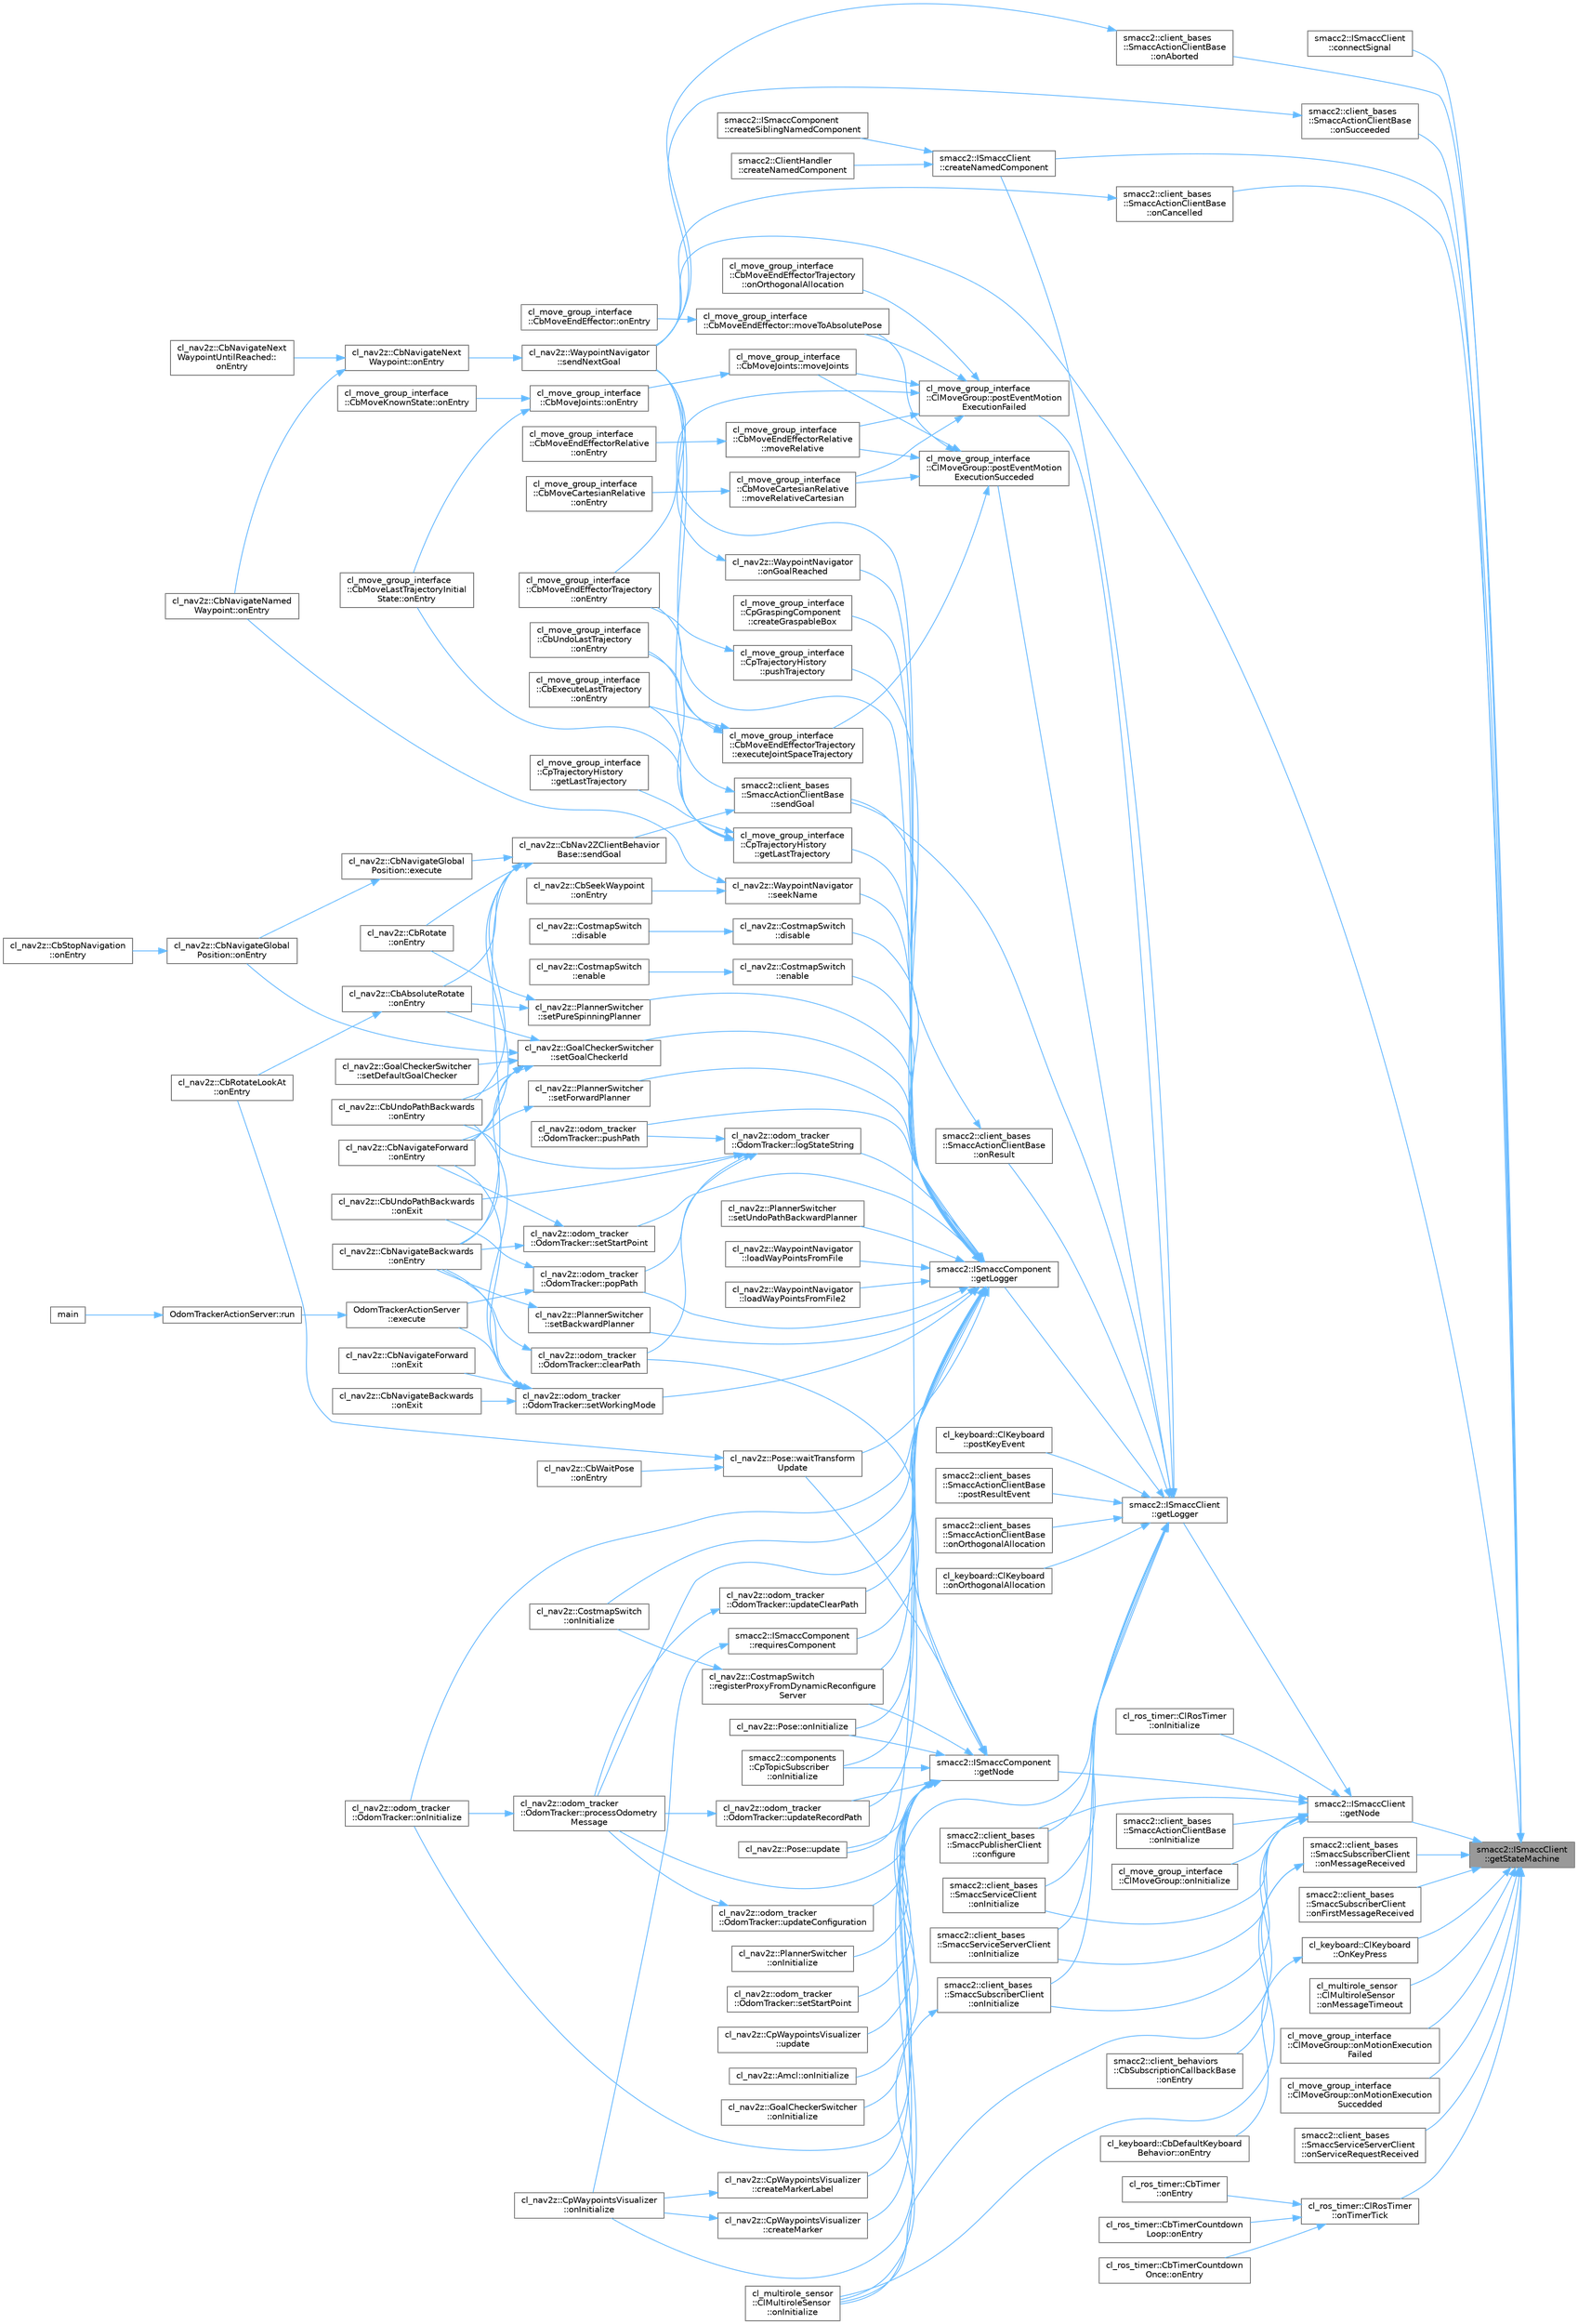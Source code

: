 digraph "smacc2::ISmaccClient::getStateMachine"
{
 // LATEX_PDF_SIZE
  bgcolor="transparent";
  edge [fontname=Helvetica,fontsize=10,labelfontname=Helvetica,labelfontsize=10];
  node [fontname=Helvetica,fontsize=10,shape=box,height=0.2,width=0.4];
  rankdir="RL";
  Node1 [label="smacc2::ISmaccClient\l::getStateMachine",height=0.2,width=0.4,color="gray40", fillcolor="grey60", style="filled", fontcolor="black",tooltip=" "];
  Node1 -> Node2 [dir="back",color="steelblue1",style="solid"];
  Node2 [label="smacc2::ISmaccClient\l::connectSignal",height=0.2,width=0.4,color="grey40", fillcolor="white", style="filled",URL="$classsmacc2_1_1ISmaccClient.html#ac0680af4bb4c9f7e1b07a4ca866fb5e7",tooltip=" "];
  Node1 -> Node3 [dir="back",color="steelblue1",style="solid"];
  Node3 [label="smacc2::ISmaccClient\l::createNamedComponent",height=0.2,width=0.4,color="grey40", fillcolor="white", style="filled",URL="$classsmacc2_1_1ISmaccClient.html#aa9ac672b487746b2a78aed507ae56ff3",tooltip=" "];
  Node3 -> Node4 [dir="back",color="steelblue1",style="solid"];
  Node4 [label="smacc2::ClientHandler\l::createNamedComponent",height=0.2,width=0.4,color="grey40", fillcolor="white", style="filled",URL="$classsmacc2_1_1ClientHandler.html#aed8e35acd86ae6a6f4d533e6576d4a15",tooltip=" "];
  Node3 -> Node5 [dir="back",color="steelblue1",style="solid"];
  Node5 [label="smacc2::ISmaccComponent\l::createSiblingNamedComponent",height=0.2,width=0.4,color="grey40", fillcolor="white", style="filled",URL="$classsmacc2_1_1ISmaccComponent.html#a662b5bc7e2198e240bd666af1ada7527",tooltip=" "];
  Node1 -> Node6 [dir="back",color="steelblue1",style="solid"];
  Node6 [label="smacc2::ISmaccClient\l::getNode",height=0.2,width=0.4,color="grey40", fillcolor="white", style="filled",URL="$classsmacc2_1_1ISmaccClient.html#a0d0d53879b63fd45c78aac1c711f8708",tooltip=" "];
  Node6 -> Node7 [dir="back",color="steelblue1",style="solid"];
  Node7 [label="smacc2::client_bases\l::SmaccPublisherClient\l::configure",height=0.2,width=0.4,color="grey40", fillcolor="white", style="filled",URL="$classsmacc2_1_1client__bases_1_1SmaccPublisherClient.html#aaf8c618a9d346fd158f90e3f6bfacb6f",tooltip=" "];
  Node6 -> Node8 [dir="back",color="steelblue1",style="solid"];
  Node8 [label="smacc2::ISmaccClient\l::getLogger",height=0.2,width=0.4,color="grey40", fillcolor="white", style="filled",URL="$classsmacc2_1_1ISmaccClient.html#aaa82b9e079d2faf7bf4ba3a4dfecbf89",tooltip=" "];
  Node8 -> Node7 [dir="back",color="steelblue1",style="solid"];
  Node8 -> Node3 [dir="back",color="steelblue1",style="solid"];
  Node8 -> Node9 [dir="back",color="steelblue1",style="solid"];
  Node9 [label="smacc2::ISmaccComponent\l::getLogger",height=0.2,width=0.4,color="grey40", fillcolor="white", style="filled",URL="$classsmacc2_1_1ISmaccComponent.html#a77ee85823bab8d84edcdf5d28782b728",tooltip=" "];
  Node9 -> Node10 [dir="back",color="steelblue1",style="solid"];
  Node10 [label="cl_move_group_interface\l::CpGraspingComponent\l::createGraspableBox",height=0.2,width=0.4,color="grey40", fillcolor="white", style="filled",URL="$classcl__move__group__interface_1_1CpGraspingComponent.html#a79d28fd919f58b176cf19163a031fff8",tooltip=" "];
  Node9 -> Node11 [dir="back",color="steelblue1",style="solid"];
  Node11 [label="cl_nav2z::CostmapSwitch\l::disable",height=0.2,width=0.4,color="grey40", fillcolor="white", style="filled",URL="$classcl__nav2z_1_1CostmapSwitch.html#a992a989e315c9f6f4ddf777e1ccceda7",tooltip=" "];
  Node11 -> Node12 [dir="back",color="steelblue1",style="solid"];
  Node12 [label="cl_nav2z::CostmapSwitch\l::disable",height=0.2,width=0.4,color="grey40", fillcolor="white", style="filled",URL="$classcl__nav2z_1_1CostmapSwitch.html#a497cbc363ea377636e10e1e968c74a65",tooltip=" "];
  Node9 -> Node13 [dir="back",color="steelblue1",style="solid"];
  Node13 [label="cl_nav2z::CostmapSwitch\l::enable",height=0.2,width=0.4,color="grey40", fillcolor="white", style="filled",URL="$classcl__nav2z_1_1CostmapSwitch.html#acaa166474e2e176d01c86d51fb0bbb6c",tooltip=" "];
  Node13 -> Node14 [dir="back",color="steelblue1",style="solid"];
  Node14 [label="cl_nav2z::CostmapSwitch\l::enable",height=0.2,width=0.4,color="grey40", fillcolor="white", style="filled",URL="$classcl__nav2z_1_1CostmapSwitch.html#a24e76edbcc0bb423b172d517cbe7f7a3",tooltip=" "];
  Node9 -> Node15 [dir="back",color="steelblue1",style="solid"];
  Node15 [label="cl_move_group_interface\l::CpTrajectoryHistory\l::getLastTrajectory",height=0.2,width=0.4,color="grey40", fillcolor="white", style="filled",URL="$classcl__move__group__interface_1_1CpTrajectoryHistory.html#a2d69e6f6285a96126141f9ca83df0d51",tooltip=" "];
  Node15 -> Node16 [dir="back",color="steelblue1",style="solid"];
  Node16 [label="cl_move_group_interface\l::CpTrajectoryHistory\l::getLastTrajectory",height=0.2,width=0.4,color="grey40", fillcolor="white", style="filled",URL="$classcl__move__group__interface_1_1CpTrajectoryHistory.html#a72c8de84e59829e0214bb03256dc09f4",tooltip=" "];
  Node15 -> Node17 [dir="back",color="steelblue1",style="solid"];
  Node17 [label="cl_move_group_interface\l::CbExecuteLastTrajectory\l::onEntry",height=0.2,width=0.4,color="grey40", fillcolor="white", style="filled",URL="$classcl__move__group__interface_1_1CbExecuteLastTrajectory.html#ac78713663c39635ca5ac9a749503e800",tooltip=" "];
  Node15 -> Node18 [dir="back",color="steelblue1",style="solid"];
  Node18 [label="cl_move_group_interface\l::CbMoveLastTrajectoryInitial\lState::onEntry",height=0.2,width=0.4,color="grey40", fillcolor="white", style="filled",URL="$classcl__move__group__interface_1_1CbMoveLastTrajectoryInitialState.html#ad51f4883ea1f7442875cda06c3d474c3",tooltip=" "];
  Node15 -> Node19 [dir="back",color="steelblue1",style="solid"];
  Node19 [label="cl_move_group_interface\l::CbUndoLastTrajectory\l::onEntry",height=0.2,width=0.4,color="grey40", fillcolor="white", style="filled",URL="$classcl__move__group__interface_1_1CbUndoLastTrajectory.html#a3c55fa93ff65d8eccb8cc14a420cb7b2",tooltip=" "];
  Node9 -> Node20 [dir="back",color="steelblue1",style="solid"];
  Node20 [label="cl_nav2z::WaypointNavigator\l::loadWayPointsFromFile",height=0.2,width=0.4,color="grey40", fillcolor="white", style="filled",URL="$classcl__nav2z_1_1WaypointNavigator.html#abc534645b8c1846b7a51aea39bc9e4b4",tooltip=" "];
  Node9 -> Node21 [dir="back",color="steelblue1",style="solid"];
  Node21 [label="cl_nav2z::WaypointNavigator\l::loadWayPointsFromFile2",height=0.2,width=0.4,color="grey40", fillcolor="white", style="filled",URL="$classcl__nav2z_1_1WaypointNavigator.html#a17e5e8aa6f5a6c3b2d789a0d6a38fafe",tooltip=" "];
  Node9 -> Node22 [dir="back",color="steelblue1",style="solid"];
  Node22 [label="cl_nav2z::odom_tracker\l::OdomTracker::logStateString",height=0.2,width=0.4,color="grey40", fillcolor="white", style="filled",URL="$classcl__nav2z_1_1odom__tracker_1_1OdomTracker.html#a57697a958bd3a83685994525235b5d2e",tooltip=" "];
  Node22 -> Node23 [dir="back",color="steelblue1",style="solid"];
  Node23 [label="cl_nav2z::odom_tracker\l::OdomTracker::clearPath",height=0.2,width=0.4,color="grey40", fillcolor="white", style="filled",URL="$classcl__nav2z_1_1odom__tracker_1_1OdomTracker.html#a92060c66a170b49a5d3b9dea7700adb0",tooltip=" "];
  Node23 -> Node24 [dir="back",color="steelblue1",style="solid"];
  Node24 [label="cl_nav2z::CbNavigateBackwards\l::onEntry",height=0.2,width=0.4,color="grey40", fillcolor="white", style="filled",URL="$classcl__nav2z_1_1CbNavigateBackwards.html#acef8d8088ab7c70d8cbdcbecbaae8f80",tooltip=" "];
  Node22 -> Node25 [dir="back",color="steelblue1",style="solid"];
  Node25 [label="cl_nav2z::CbUndoPathBackwards\l::onEntry",height=0.2,width=0.4,color="grey40", fillcolor="white", style="filled",URL="$classcl__nav2z_1_1CbUndoPathBackwards.html#a91ca11650da3d18f9815794613f95644",tooltip=" "];
  Node22 -> Node26 [dir="back",color="steelblue1",style="solid"];
  Node26 [label="cl_nav2z::CbUndoPathBackwards\l::onExit",height=0.2,width=0.4,color="grey40", fillcolor="white", style="filled",URL="$classcl__nav2z_1_1CbUndoPathBackwards.html#ac6effc89cd93afe1775d94d328b853ee",tooltip=" "];
  Node22 -> Node27 [dir="back",color="steelblue1",style="solid"];
  Node27 [label="cl_nav2z::odom_tracker\l::OdomTracker::popPath",height=0.2,width=0.4,color="grey40", fillcolor="white", style="filled",URL="$classcl__nav2z_1_1odom__tracker_1_1OdomTracker.html#a97897e654afeb53e8a0ee2da6fdd91bf",tooltip=" "];
  Node27 -> Node28 [dir="back",color="steelblue1",style="solid"];
  Node28 [label="OdomTrackerActionServer\l::execute",height=0.2,width=0.4,color="grey40", fillcolor="white", style="filled",URL="$classOdomTrackerActionServer.html#afa69287377bb2a12c5346cbe8d68cb04",tooltip=" "];
  Node28 -> Node29 [dir="back",color="steelblue1",style="solid"];
  Node29 [label="OdomTrackerActionServer::run",height=0.2,width=0.4,color="grey40", fillcolor="white", style="filled",URL="$classOdomTrackerActionServer.html#a8ab6984c7383949a048d72437e9f79d3",tooltip=" "];
  Node29 -> Node30 [dir="back",color="steelblue1",style="solid"];
  Node30 [label="main",height=0.2,width=0.4,color="grey40", fillcolor="white", style="filled",URL="$odom__tracker__node_8cpp.html#a3c04138a5bfe5d72780bb7e82a18e627",tooltip=" "];
  Node27 -> Node26 [dir="back",color="steelblue1",style="solid"];
  Node22 -> Node31 [dir="back",color="steelblue1",style="solid"];
  Node31 [label="cl_nav2z::odom_tracker\l::OdomTracker::pushPath",height=0.2,width=0.4,color="grey40", fillcolor="white", style="filled",URL="$classcl__nav2z_1_1odom__tracker_1_1OdomTracker.html#af5e001c513d80094459bbc228a8901e7",tooltip=" "];
  Node9 -> Node32 [dir="back",color="steelblue1",style="solid"];
  Node32 [label="cl_nav2z::WaypointNavigator\l::onGoalReached",height=0.2,width=0.4,color="grey40", fillcolor="white", style="filled",URL="$classcl__nav2z_1_1WaypointNavigator.html#ad23acb5fa0063cfd208e7858fd6274d4",tooltip=" "];
  Node32 -> Node33 [dir="back",color="steelblue1",style="solid"];
  Node33 [label="cl_nav2z::WaypointNavigator\l::sendNextGoal",height=0.2,width=0.4,color="grey40", fillcolor="white", style="filled",URL="$classcl__nav2z_1_1WaypointNavigator.html#a967c1e52fe540399727ca885340cde88",tooltip=" "];
  Node33 -> Node34 [dir="back",color="steelblue1",style="solid"];
  Node34 [label="cl_nav2z::CbNavigateNext\lWaypoint::onEntry",height=0.2,width=0.4,color="grey40", fillcolor="white", style="filled",URL="$classcl__nav2z_1_1CbNavigateNextWaypoint.html#ac546e1622eb9894228846b814e48afea",tooltip=" "];
  Node34 -> Node35 [dir="back",color="steelblue1",style="solid"];
  Node35 [label="cl_nav2z::CbNavigateNamed\lWaypoint::onEntry",height=0.2,width=0.4,color="grey40", fillcolor="white", style="filled",URL="$classcl__nav2z_1_1CbNavigateNamedWaypoint.html#a08fc01469398220c035e7c3fac4ae598",tooltip=" "];
  Node34 -> Node36 [dir="back",color="steelblue1",style="solid"];
  Node36 [label="cl_nav2z::CbNavigateNext\lWaypointUntilReached::\lonEntry",height=0.2,width=0.4,color="grey40", fillcolor="white", style="filled",URL="$classcl__nav2z_1_1CbNavigateNextWaypointUntilReached.html#a8768836e087f12cbb477aa509e28a947",tooltip=" "];
  Node9 -> Node37 [dir="back",color="steelblue1",style="solid"];
  Node37 [label="smacc2::components\l::CpTopicSubscriber\l::onInitialize",height=0.2,width=0.4,color="grey40", fillcolor="white", style="filled",URL="$classsmacc2_1_1components_1_1CpTopicSubscriber.html#aa00f3313c0ac670f6c79aeae30d4c819",tooltip=" "];
  Node9 -> Node38 [dir="back",color="steelblue1",style="solid"];
  Node38 [label="cl_nav2z::CostmapSwitch\l::onInitialize",height=0.2,width=0.4,color="grey40", fillcolor="white", style="filled",URL="$classcl__nav2z_1_1CostmapSwitch.html#a1f351a4c7293aae5424c4726b2192d04",tooltip=" "];
  Node9 -> Node39 [dir="back",color="steelblue1",style="solid"];
  Node39 [label="cl_nav2z::odom_tracker\l::OdomTracker::onInitialize",height=0.2,width=0.4,color="grey40", fillcolor="white", style="filled",URL="$classcl__nav2z_1_1odom__tracker_1_1OdomTracker.html#a9e5fd04eb2c0b00bc7e3e3bcb7ad971f",tooltip=" "];
  Node9 -> Node40 [dir="back",color="steelblue1",style="solid"];
  Node40 [label="cl_nav2z::Pose::onInitialize",height=0.2,width=0.4,color="grey40", fillcolor="white", style="filled",URL="$classcl__nav2z_1_1Pose.html#ac22d6c89175223454bc71bb094c9b402",tooltip=" "];
  Node9 -> Node27 [dir="back",color="steelblue1",style="solid"];
  Node9 -> Node41 [dir="back",color="steelblue1",style="solid"];
  Node41 [label="cl_nav2z::odom_tracker\l::OdomTracker::processOdometry\lMessage",height=0.2,width=0.4,color="grey40", fillcolor="white", style="filled",URL="$classcl__nav2z_1_1odom__tracker_1_1OdomTracker.html#aa589a95d6ee06d9ff6f7d372cdd8b1de",tooltip="odom callback: Updates the path - this must be called periodically for each odometry message."];
  Node41 -> Node39 [dir="back",color="steelblue1",style="solid"];
  Node9 -> Node31 [dir="back",color="steelblue1",style="solid"];
  Node9 -> Node42 [dir="back",color="steelblue1",style="solid"];
  Node42 [label="cl_move_group_interface\l::CpTrajectoryHistory\l::pushTrajectory",height=0.2,width=0.4,color="grey40", fillcolor="white", style="filled",URL="$classcl__move__group__interface_1_1CpTrajectoryHistory.html#a33bc8d402d71e79dd9234ed8db31c6ee",tooltip=" "];
  Node42 -> Node43 [dir="back",color="steelblue1",style="solid"];
  Node43 [label="cl_move_group_interface\l::CbMoveEndEffectorTrajectory\l::onEntry",height=0.2,width=0.4,color="grey40", fillcolor="white", style="filled",URL="$classcl__move__group__interface_1_1CbMoveEndEffectorTrajectory.html#aaedd074fd178c6390a4a3f1ccff23ad3",tooltip=" "];
  Node9 -> Node44 [dir="back",color="steelblue1",style="solid"];
  Node44 [label="cl_nav2z::CostmapSwitch\l::registerProxyFromDynamicReconfigure\lServer",height=0.2,width=0.4,color="grey40", fillcolor="white", style="filled",URL="$classcl__nav2z_1_1CostmapSwitch.html#a9e34bec23e91418d0b48a40b26482c71",tooltip=" "];
  Node44 -> Node38 [dir="back",color="steelblue1",style="solid"];
  Node9 -> Node45 [dir="back",color="steelblue1",style="solid"];
  Node45 [label="smacc2::ISmaccComponent\l::requiresComponent",height=0.2,width=0.4,color="grey40", fillcolor="white", style="filled",URL="$classsmacc2_1_1ISmaccComponent.html#a283d663a9c5fc050694aaa6b99d52aa8",tooltip=" "];
  Node45 -> Node46 [dir="back",color="steelblue1",style="solid"];
  Node46 [label="cl_nav2z::CpWaypointsVisualizer\l::onInitialize",height=0.2,width=0.4,color="grey40", fillcolor="white", style="filled",URL="$classcl__nav2z_1_1CpWaypointsVisualizer.html#a8af2db006663eb93a39f5346ad7c9af9",tooltip=" "];
  Node9 -> Node47 [dir="back",color="steelblue1",style="solid"];
  Node47 [label="cl_nav2z::WaypointNavigator\l::seekName",height=0.2,width=0.4,color="grey40", fillcolor="white", style="filled",URL="$classcl__nav2z_1_1WaypointNavigator.html#aa6288fdae1fb9edadde6092ed0d3618c",tooltip=" "];
  Node47 -> Node35 [dir="back",color="steelblue1",style="solid"];
  Node47 -> Node48 [dir="back",color="steelblue1",style="solid"];
  Node48 [label="cl_nav2z::CbSeekWaypoint\l::onEntry",height=0.2,width=0.4,color="grey40", fillcolor="white", style="filled",URL="$classcl__nav2z_1_1CbSeekWaypoint.html#a1647146b1cce1d16d8ef18b69e63f1ea",tooltip=" "];
  Node9 -> Node33 [dir="back",color="steelblue1",style="solid"];
  Node9 -> Node49 [dir="back",color="steelblue1",style="solid"];
  Node49 [label="cl_nav2z::PlannerSwitcher\l::setBackwardPlanner",height=0.2,width=0.4,color="grey40", fillcolor="white", style="filled",URL="$classcl__nav2z_1_1PlannerSwitcher.html#a2e5f09a18e98019fb1be1807e3eacfcc",tooltip=" "];
  Node49 -> Node24 [dir="back",color="steelblue1",style="solid"];
  Node9 -> Node50 [dir="back",color="steelblue1",style="solid"];
  Node50 [label="cl_nav2z::PlannerSwitcher\l::setForwardPlanner",height=0.2,width=0.4,color="grey40", fillcolor="white", style="filled",URL="$classcl__nav2z_1_1PlannerSwitcher.html#a4d2ac797bb8491240ce2d6b662d5d0d1",tooltip=" "];
  Node50 -> Node51 [dir="back",color="steelblue1",style="solid"];
  Node51 [label="cl_nav2z::CbNavigateForward\l::onEntry",height=0.2,width=0.4,color="grey40", fillcolor="white", style="filled",URL="$classcl__nav2z_1_1CbNavigateForward.html#ae56089851b4128ca0adeeb3c885770cf",tooltip=" "];
  Node9 -> Node52 [dir="back",color="steelblue1",style="solid"];
  Node52 [label="cl_nav2z::GoalCheckerSwitcher\l::setGoalCheckerId",height=0.2,width=0.4,color="grey40", fillcolor="white", style="filled",URL="$classcl__nav2z_1_1GoalCheckerSwitcher.html#a6972ba572ce186f5f29dfe7d3bda6246",tooltip=" "];
  Node52 -> Node53 [dir="back",color="steelblue1",style="solid"];
  Node53 [label="cl_nav2z::CbAbsoluteRotate\l::onEntry",height=0.2,width=0.4,color="grey40", fillcolor="white", style="filled",URL="$classcl__nav2z_1_1CbAbsoluteRotate.html#a7a0d844c774290aa785c14a3e7d87f05",tooltip=" "];
  Node53 -> Node54 [dir="back",color="steelblue1",style="solid"];
  Node54 [label="cl_nav2z::CbRotateLookAt\l::onEntry",height=0.2,width=0.4,color="grey40", fillcolor="white", style="filled",URL="$classcl__nav2z_1_1CbRotateLookAt.html#a415f89642f17e9111647d2318ed9b053",tooltip=" "];
  Node52 -> Node24 [dir="back",color="steelblue1",style="solid"];
  Node52 -> Node51 [dir="back",color="steelblue1",style="solid"];
  Node52 -> Node55 [dir="back",color="steelblue1",style="solid"];
  Node55 [label="cl_nav2z::CbNavigateGlobal\lPosition::onEntry",height=0.2,width=0.4,color="grey40", fillcolor="white", style="filled",URL="$classcl__nav2z_1_1CbNavigateGlobalPosition.html#a4d66c40d65ba439921e9b6fce8709ae3",tooltip=" "];
  Node55 -> Node56 [dir="back",color="steelblue1",style="solid"];
  Node56 [label="cl_nav2z::CbStopNavigation\l::onEntry",height=0.2,width=0.4,color="grey40", fillcolor="white", style="filled",URL="$classcl__nav2z_1_1CbStopNavigation.html#a7928708eb42b3ab14df5f280a5c86b1a",tooltip=" "];
  Node52 -> Node25 [dir="back",color="steelblue1",style="solid"];
  Node52 -> Node57 [dir="back",color="steelblue1",style="solid"];
  Node57 [label="cl_nav2z::GoalCheckerSwitcher\l::setDefaultGoalChecker",height=0.2,width=0.4,color="grey40", fillcolor="white", style="filled",URL="$classcl__nav2z_1_1GoalCheckerSwitcher.html#aae8697793d969b45e223818369369881",tooltip=" "];
  Node9 -> Node58 [dir="back",color="steelblue1",style="solid"];
  Node58 [label="cl_nav2z::PlannerSwitcher\l::setPureSpinningPlanner",height=0.2,width=0.4,color="grey40", fillcolor="white", style="filled",URL="$classcl__nav2z_1_1PlannerSwitcher.html#abcf8b60014c93b3075ed354f30adfe35",tooltip=" "];
  Node58 -> Node53 [dir="back",color="steelblue1",style="solid"];
  Node58 -> Node59 [dir="back",color="steelblue1",style="solid"];
  Node59 [label="cl_nav2z::CbRotate\l::onEntry",height=0.2,width=0.4,color="grey40", fillcolor="white", style="filled",URL="$classcl__nav2z_1_1CbRotate.html#a73303c69ad571c99128374b7b9627154",tooltip=" "];
  Node9 -> Node60 [dir="back",color="steelblue1",style="solid"];
  Node60 [label="cl_nav2z::odom_tracker\l::OdomTracker::setStartPoint",height=0.2,width=0.4,color="grey40", fillcolor="white", style="filled",URL="$classcl__nav2z_1_1odom__tracker_1_1OdomTracker.html#ab190482a48c9128e9d405b1b59876a97",tooltip=" "];
  Node60 -> Node24 [dir="back",color="steelblue1",style="solid"];
  Node60 -> Node51 [dir="back",color="steelblue1",style="solid"];
  Node9 -> Node61 [dir="back",color="steelblue1",style="solid"];
  Node61 [label="cl_nav2z::PlannerSwitcher\l::setUndoPathBackwardPlanner",height=0.2,width=0.4,color="grey40", fillcolor="white", style="filled",URL="$classcl__nav2z_1_1PlannerSwitcher.html#afec2927adb36e5db11e29e443ebf9cb0",tooltip=" "];
  Node9 -> Node62 [dir="back",color="steelblue1",style="solid"];
  Node62 [label="cl_nav2z::odom_tracker\l::OdomTracker::setWorkingMode",height=0.2,width=0.4,color="grey40", fillcolor="white", style="filled",URL="$classcl__nav2z_1_1odom__tracker_1_1OdomTracker.html#a90c99c722785303974f6e5690b8d8471",tooltip=" "];
  Node62 -> Node28 [dir="back",color="steelblue1",style="solid"];
  Node62 -> Node24 [dir="back",color="steelblue1",style="solid"];
  Node62 -> Node51 [dir="back",color="steelblue1",style="solid"];
  Node62 -> Node25 [dir="back",color="steelblue1",style="solid"];
  Node62 -> Node63 [dir="back",color="steelblue1",style="solid"];
  Node63 [label="cl_nav2z::CbNavigateBackwards\l::onExit",height=0.2,width=0.4,color="grey40", fillcolor="white", style="filled",URL="$classcl__nav2z_1_1CbNavigateBackwards.html#aeda8a75c8bc4450dd9f19165f0591246",tooltip=" "];
  Node62 -> Node64 [dir="back",color="steelblue1",style="solid"];
  Node64 [label="cl_nav2z::CbNavigateForward\l::onExit",height=0.2,width=0.4,color="grey40", fillcolor="white", style="filled",URL="$classcl__nav2z_1_1CbNavigateForward.html#a2d27b258be38cf8755e6737e7d5b81a7",tooltip=" "];
  Node9 -> Node65 [dir="back",color="steelblue1",style="solid"];
  Node65 [label="cl_nav2z::Pose::update",height=0.2,width=0.4,color="grey40", fillcolor="white", style="filled",URL="$classcl__nav2z_1_1Pose.html#a6cc8b4b62f07eb734995ecc09f07e218",tooltip=" "];
  Node9 -> Node66 [dir="back",color="steelblue1",style="solid"];
  Node66 [label="cl_nav2z::odom_tracker\l::OdomTracker::updateClearPath",height=0.2,width=0.4,color="grey40", fillcolor="white", style="filled",URL="$classcl__nav2z_1_1odom__tracker_1_1OdomTracker.html#a4b782f8bca491c9ec8a37c0e1ed27914",tooltip=" "];
  Node66 -> Node41 [dir="back",color="steelblue1",style="solid"];
  Node9 -> Node67 [dir="back",color="steelblue1",style="solid"];
  Node67 [label="cl_nav2z::odom_tracker\l::OdomTracker::updateRecordPath",height=0.2,width=0.4,color="grey40", fillcolor="white", style="filled",URL="$classcl__nav2z_1_1odom__tracker_1_1OdomTracker.html#ad4a0be91c978d98965c3b082af8ee1a2",tooltip=" "];
  Node67 -> Node41 [dir="back",color="steelblue1",style="solid"];
  Node9 -> Node68 [dir="back",color="steelblue1",style="solid"];
  Node68 [label="cl_nav2z::Pose::waitTransform\lUpdate",height=0.2,width=0.4,color="grey40", fillcolor="white", style="filled",URL="$classcl__nav2z_1_1Pose.html#ae5ecf4abdce8c4c7983ff92619aab348",tooltip=" "];
  Node68 -> Node54 [dir="back",color="steelblue1",style="solid"];
  Node68 -> Node69 [dir="back",color="steelblue1",style="solid"];
  Node69 [label="cl_nav2z::CbWaitPose\l::onEntry",height=0.2,width=0.4,color="grey40", fillcolor="white", style="filled",URL="$classcl__nav2z_1_1CbWaitPose.html#ad7fefe80e23680cb624b5445dde4765b",tooltip=" "];
  Node8 -> Node70 [dir="back",color="steelblue1",style="solid"];
  Node70 [label="smacc2::client_bases\l::SmaccServiceClient\l::onInitialize",height=0.2,width=0.4,color="grey40", fillcolor="white", style="filled",URL="$classsmacc2_1_1client__bases_1_1SmaccServiceClient.html#ac38bfaed46e0d094998cd7bde39bc410",tooltip=" "];
  Node8 -> Node71 [dir="back",color="steelblue1",style="solid"];
  Node71 [label="smacc2::client_bases\l::SmaccServiceServerClient\l::onInitialize",height=0.2,width=0.4,color="grey40", fillcolor="white", style="filled",URL="$classsmacc2_1_1client__bases_1_1SmaccServiceServerClient.html#afbf97a1d4210680381e95de75e6de8aa",tooltip=" "];
  Node8 -> Node72 [dir="back",color="steelblue1",style="solid"];
  Node72 [label="smacc2::client_bases\l::SmaccSubscriberClient\l::onInitialize",height=0.2,width=0.4,color="grey40", fillcolor="white", style="filled",URL="$classsmacc2_1_1client__bases_1_1SmaccSubscriberClient.html#a8a32b14001d54636965919f8280b9024",tooltip=" "];
  Node72 -> Node73 [dir="back",color="steelblue1",style="solid"];
  Node73 [label="cl_multirole_sensor\l::ClMultiroleSensor\l::onInitialize",height=0.2,width=0.4,color="grey40", fillcolor="white", style="filled",URL="$classcl__multirole__sensor_1_1ClMultiroleSensor.html#ad929536dd86df76612202a7221c72a4e",tooltip=" "];
  Node8 -> Node73 [dir="back",color="steelblue1",style="solid"];
  Node8 -> Node74 [dir="back",color="steelblue1",style="solid"];
  Node74 [label="smacc2::client_bases\l::SmaccActionClientBase\l::onOrthogonalAllocation",height=0.2,width=0.4,color="grey40", fillcolor="white", style="filled",URL="$classsmacc2_1_1client__bases_1_1SmaccActionClientBase.html#a768d90608a6cd88e626de9daf0f14a20",tooltip=" "];
  Node8 -> Node75 [dir="back",color="steelblue1",style="solid"];
  Node75 [label="cl_keyboard::ClKeyboard\l::onOrthogonalAllocation",height=0.2,width=0.4,color="grey40", fillcolor="white", style="filled",URL="$classcl__keyboard_1_1ClKeyboard.html#a9eed69eeb6e9d2ae0e166ccebad1557e",tooltip=" "];
  Node8 -> Node76 [dir="back",color="steelblue1",style="solid"];
  Node76 [label="smacc2::client_bases\l::SmaccActionClientBase\l::onResult",height=0.2,width=0.4,color="grey40", fillcolor="white", style="filled",URL="$classsmacc2_1_1client__bases_1_1SmaccActionClientBase.html#ab318d0712e1ddbac47f5b14e8fa71534",tooltip=" "];
  Node76 -> Node77 [dir="back",color="steelblue1",style="solid"];
  Node77 [label="smacc2::client_bases\l::SmaccActionClientBase\l::sendGoal",height=0.2,width=0.4,color="grey40", fillcolor="white", style="filled",URL="$classsmacc2_1_1client__bases_1_1SmaccActionClientBase.html#ad6d79ea8762410e81df2a18e4f8eaf1a",tooltip=" "];
  Node77 -> Node78 [dir="back",color="steelblue1",style="solid"];
  Node78 [label="cl_nav2z::CbNav2ZClientBehavior\lBase::sendGoal",height=0.2,width=0.4,color="grey40", fillcolor="white", style="filled",URL="$classcl__nav2z_1_1CbNav2ZClientBehaviorBase.html#a1b4b0601a185ffc77453c1a5b35d21e0",tooltip=" "];
  Node78 -> Node79 [dir="back",color="steelblue1",style="solid"];
  Node79 [label="cl_nav2z::CbNavigateGlobal\lPosition::execute",height=0.2,width=0.4,color="grey40", fillcolor="white", style="filled",URL="$classcl__nav2z_1_1CbNavigateGlobalPosition.html#acc4b46d05935ce9f6afd3abc583d15d1",tooltip=" "];
  Node79 -> Node55 [dir="back",color="steelblue1",style="solid"];
  Node78 -> Node53 [dir="back",color="steelblue1",style="solid"];
  Node78 -> Node24 [dir="back",color="steelblue1",style="solid"];
  Node78 -> Node51 [dir="back",color="steelblue1",style="solid"];
  Node78 -> Node59 [dir="back",color="steelblue1",style="solid"];
  Node78 -> Node25 [dir="back",color="steelblue1",style="solid"];
  Node77 -> Node33 [dir="back",color="steelblue1",style="solid"];
  Node8 -> Node80 [dir="back",color="steelblue1",style="solid"];
  Node80 [label="cl_move_group_interface\l::ClMoveGroup::postEventMotion\lExecutionFailed",height=0.2,width=0.4,color="grey40", fillcolor="white", style="filled",URL="$classcl__move__group__interface_1_1ClMoveGroup.html#a39dc3871d29b2af1ab739057f6ca6daa",tooltip=" "];
  Node80 -> Node81 [dir="back",color="steelblue1",style="solid"];
  Node81 [label="cl_move_group_interface\l::CbMoveJoints::moveJoints",height=0.2,width=0.4,color="grey40", fillcolor="white", style="filled",URL="$classcl__move__group__interface_1_1CbMoveJoints.html#ad91d243eb8a818e240d85e5a7fdea68d",tooltip=" "];
  Node81 -> Node82 [dir="back",color="steelblue1",style="solid"];
  Node82 [label="cl_move_group_interface\l::CbMoveJoints::onEntry",height=0.2,width=0.4,color="grey40", fillcolor="white", style="filled",URL="$classcl__move__group__interface_1_1CbMoveJoints.html#a23e4181af695aed9fa6bb4ae3f17fd76",tooltip=" "];
  Node82 -> Node83 [dir="back",color="steelblue1",style="solid"];
  Node83 [label="cl_move_group_interface\l::CbMoveKnownState::onEntry",height=0.2,width=0.4,color="grey40", fillcolor="white", style="filled",URL="$classcl__move__group__interface_1_1CbMoveKnownState.html#aa9853ccca0b0e872498683e4b2f88870",tooltip=" "];
  Node82 -> Node18 [dir="back",color="steelblue1",style="solid"];
  Node80 -> Node84 [dir="back",color="steelblue1",style="solid"];
  Node84 [label="cl_move_group_interface\l::CbMoveEndEffectorRelative\l::moveRelative",height=0.2,width=0.4,color="grey40", fillcolor="white", style="filled",URL="$classcl__move__group__interface_1_1CbMoveEndEffectorRelative.html#a4ae9a793a19c728f68d475c44de650e7",tooltip=" "];
  Node84 -> Node85 [dir="back",color="steelblue1",style="solid"];
  Node85 [label="cl_move_group_interface\l::CbMoveEndEffectorRelative\l::onEntry",height=0.2,width=0.4,color="grey40", fillcolor="white", style="filled",URL="$classcl__move__group__interface_1_1CbMoveEndEffectorRelative.html#a805a9d0f85ecdb1f503c1d6349ed9036",tooltip=" "];
  Node80 -> Node86 [dir="back",color="steelblue1",style="solid"];
  Node86 [label="cl_move_group_interface\l::CbMoveCartesianRelative\l::moveRelativeCartesian",height=0.2,width=0.4,color="grey40", fillcolor="white", style="filled",URL="$classcl__move__group__interface_1_1CbMoveCartesianRelative.html#aaa16780d9496e4a6fcb1fdda8e83eeb7",tooltip=" "];
  Node86 -> Node87 [dir="back",color="steelblue1",style="solid"];
  Node87 [label="cl_move_group_interface\l::CbMoveCartesianRelative\l::onEntry",height=0.2,width=0.4,color="grey40", fillcolor="white", style="filled",URL="$classcl__move__group__interface_1_1CbMoveCartesianRelative.html#a7d65e3d5fa3f2c7b47d9cbe631f448ad",tooltip=" "];
  Node80 -> Node88 [dir="back",color="steelblue1",style="solid"];
  Node88 [label="cl_move_group_interface\l::CbMoveEndEffector::moveToAbsolutePose",height=0.2,width=0.4,color="grey40", fillcolor="white", style="filled",URL="$classcl__move__group__interface_1_1CbMoveEndEffector.html#aaef5a309ddff2d88648ebdb5ab38bed1",tooltip=" "];
  Node88 -> Node89 [dir="back",color="steelblue1",style="solid"];
  Node89 [label="cl_move_group_interface\l::CbMoveEndEffector::onEntry",height=0.2,width=0.4,color="grey40", fillcolor="white", style="filled",URL="$classcl__move__group__interface_1_1CbMoveEndEffector.html#a7e7c22ac6c5725bc95e9852c3f6d939d",tooltip=" "];
  Node80 -> Node43 [dir="back",color="steelblue1",style="solid"];
  Node80 -> Node90 [dir="back",color="steelblue1",style="solid"];
  Node90 [label="cl_move_group_interface\l::CbMoveEndEffectorTrajectory\l::onOrthogonalAllocation",height=0.2,width=0.4,color="grey40", fillcolor="white", style="filled",URL="$classcl__move__group__interface_1_1CbMoveEndEffectorTrajectory.html#aae4797fba54cb3bf371cc67d26a82186",tooltip=" "];
  Node8 -> Node91 [dir="back",color="steelblue1",style="solid"];
  Node91 [label="cl_move_group_interface\l::ClMoveGroup::postEventMotion\lExecutionSucceded",height=0.2,width=0.4,color="grey40", fillcolor="white", style="filled",URL="$classcl__move__group__interface_1_1ClMoveGroup.html#aebaf269db373d41837bae87651458e54",tooltip=" "];
  Node91 -> Node92 [dir="back",color="steelblue1",style="solid"];
  Node92 [label="cl_move_group_interface\l::CbMoveEndEffectorTrajectory\l::executeJointSpaceTrajectory",height=0.2,width=0.4,color="grey40", fillcolor="white", style="filled",URL="$classcl__move__group__interface_1_1CbMoveEndEffectorTrajectory.html#af3fdebf965562ae42df2030855797568",tooltip=" "];
  Node92 -> Node17 [dir="back",color="steelblue1",style="solid"];
  Node92 -> Node43 [dir="back",color="steelblue1",style="solid"];
  Node92 -> Node19 [dir="back",color="steelblue1",style="solid"];
  Node91 -> Node81 [dir="back",color="steelblue1",style="solid"];
  Node91 -> Node84 [dir="back",color="steelblue1",style="solid"];
  Node91 -> Node86 [dir="back",color="steelblue1",style="solid"];
  Node91 -> Node88 [dir="back",color="steelblue1",style="solid"];
  Node8 -> Node93 [dir="back",color="steelblue1",style="solid"];
  Node93 [label="cl_keyboard::ClKeyboard\l::postKeyEvent",height=0.2,width=0.4,color="grey40", fillcolor="white", style="filled",URL="$classcl__keyboard_1_1ClKeyboard.html#ac1311ce9a6a64e590df2e1b088f0e733",tooltip=" "];
  Node8 -> Node94 [dir="back",color="steelblue1",style="solid"];
  Node94 [label="smacc2::client_bases\l::SmaccActionClientBase\l::postResultEvent",height=0.2,width=0.4,color="grey40", fillcolor="white", style="filled",URL="$classsmacc2_1_1client__bases_1_1SmaccActionClientBase.html#ae2ad7fdec791d8733ab06392134ede20",tooltip=" "];
  Node8 -> Node77 [dir="back",color="steelblue1",style="solid"];
  Node6 -> Node95 [dir="back",color="steelblue1",style="solid"];
  Node95 [label="smacc2::ISmaccComponent\l::getNode",height=0.2,width=0.4,color="grey40", fillcolor="white", style="filled",URL="$classsmacc2_1_1ISmaccComponent.html#aaac68614687bed658c59f8f15746ab91",tooltip=" "];
  Node95 -> Node23 [dir="back",color="steelblue1",style="solid"];
  Node95 -> Node96 [dir="back",color="steelblue1",style="solid"];
  Node96 [label="cl_nav2z::CpWaypointsVisualizer\l::createMarker",height=0.2,width=0.4,color="grey40", fillcolor="white", style="filled",URL="$classcl__nav2z_1_1CpWaypointsVisualizer.html#a8f164e37b9f8277f346e54e461c1161a",tooltip=" "];
  Node96 -> Node46 [dir="back",color="steelblue1",style="solid"];
  Node95 -> Node97 [dir="back",color="steelblue1",style="solid"];
  Node97 [label="cl_nav2z::CpWaypointsVisualizer\l::createMarkerLabel",height=0.2,width=0.4,color="grey40", fillcolor="white", style="filled",URL="$classcl__nav2z_1_1CpWaypointsVisualizer.html#ae068243a20397ed957ebf5ab88696430",tooltip=" "];
  Node97 -> Node46 [dir="back",color="steelblue1",style="solid"];
  Node95 -> Node37 [dir="back",color="steelblue1",style="solid"];
  Node95 -> Node98 [dir="back",color="steelblue1",style="solid"];
  Node98 [label="cl_nav2z::Amcl::onInitialize",height=0.2,width=0.4,color="grey40", fillcolor="white", style="filled",URL="$classcl__nav2z_1_1Amcl.html#a4ab0fd9e6c814f2b7a9e674c1356198d",tooltip=" "];
  Node95 -> Node99 [dir="back",color="steelblue1",style="solid"];
  Node99 [label="cl_nav2z::GoalCheckerSwitcher\l::onInitialize",height=0.2,width=0.4,color="grey40", fillcolor="white", style="filled",URL="$classcl__nav2z_1_1GoalCheckerSwitcher.html#aecf5bff0e60524e779e189645209c979",tooltip=" "];
  Node95 -> Node39 [dir="back",color="steelblue1",style="solid"];
  Node95 -> Node100 [dir="back",color="steelblue1",style="solid"];
  Node100 [label="cl_nav2z::PlannerSwitcher\l::onInitialize",height=0.2,width=0.4,color="grey40", fillcolor="white", style="filled",URL="$classcl__nav2z_1_1PlannerSwitcher.html#ab612bf4de01347323664819fb3318106",tooltip=" "];
  Node95 -> Node40 [dir="back",color="steelblue1",style="solid"];
  Node95 -> Node46 [dir="back",color="steelblue1",style="solid"];
  Node95 -> Node41 [dir="back",color="steelblue1",style="solid"];
  Node95 -> Node44 [dir="back",color="steelblue1",style="solid"];
  Node95 -> Node33 [dir="back",color="steelblue1",style="solid"];
  Node95 -> Node101 [dir="back",color="steelblue1",style="solid"];
  Node101 [label="cl_nav2z::odom_tracker\l::OdomTracker::setStartPoint",height=0.2,width=0.4,color="grey40", fillcolor="white", style="filled",URL="$classcl__nav2z_1_1odom__tracker_1_1OdomTracker.html#a70c5349910eb3b0cb88d8de4d3ffa20a",tooltip=" "];
  Node95 -> Node65 [dir="back",color="steelblue1",style="solid"];
  Node95 -> Node102 [dir="back",color="steelblue1",style="solid"];
  Node102 [label="cl_nav2z::CpWaypointsVisualizer\l::update",height=0.2,width=0.4,color="grey40", fillcolor="white", style="filled",URL="$classcl__nav2z_1_1CpWaypointsVisualizer.html#a6b8d5fd9643f0039ccda6b1d426d45c5",tooltip=" "];
  Node95 -> Node103 [dir="back",color="steelblue1",style="solid"];
  Node103 [label="cl_nav2z::odom_tracker\l::OdomTracker::updateConfiguration",height=0.2,width=0.4,color="grey40", fillcolor="white", style="filled",URL="$classcl__nav2z_1_1odom__tracker_1_1OdomTracker.html#a726630ba161e82563daf86d275ae27f9",tooltip=" "];
  Node103 -> Node41 [dir="back",color="steelblue1",style="solid"];
  Node95 -> Node67 [dir="back",color="steelblue1",style="solid"];
  Node95 -> Node68 [dir="back",color="steelblue1",style="solid"];
  Node6 -> Node104 [dir="back",color="steelblue1",style="solid"];
  Node104 [label="smacc2::client_bases\l::SmaccActionClientBase\l::onInitialize",height=0.2,width=0.4,color="grey40", fillcolor="white", style="filled",URL="$classsmacc2_1_1client__bases_1_1SmaccActionClientBase.html#a7d5612390f8ef836d153fc43a980bc05",tooltip=" "];
  Node6 -> Node70 [dir="back",color="steelblue1",style="solid"];
  Node6 -> Node71 [dir="back",color="steelblue1",style="solid"];
  Node6 -> Node72 [dir="back",color="steelblue1",style="solid"];
  Node6 -> Node105 [dir="back",color="steelblue1",style="solid"];
  Node105 [label="cl_move_group_interface\l::ClMoveGroup::onInitialize",height=0.2,width=0.4,color="grey40", fillcolor="white", style="filled",URL="$classcl__move__group__interface_1_1ClMoveGroup.html#a3ef2028eab49f506393583c09da51bd1",tooltip=" "];
  Node6 -> Node73 [dir="back",color="steelblue1",style="solid"];
  Node6 -> Node106 [dir="back",color="steelblue1",style="solid"];
  Node106 [label="cl_ros_timer::ClRosTimer\l::onInitialize",height=0.2,width=0.4,color="grey40", fillcolor="white", style="filled",URL="$classcl__ros__timer_1_1ClRosTimer.html#a841613730c8b66e7a86a0bf49e5cf992",tooltip=" "];
  Node1 -> Node107 [dir="back",color="steelblue1",style="solid"];
  Node107 [label="smacc2::client_bases\l::SmaccActionClientBase\l::onAborted",height=0.2,width=0.4,color="grey40", fillcolor="white", style="filled",URL="$classsmacc2_1_1client__bases_1_1SmaccActionClientBase.html#a1d9dcf6e7552644a1009f9d5cdc7157b",tooltip=" "];
  Node107 -> Node33 [dir="back",color="steelblue1",style="solid"];
  Node1 -> Node108 [dir="back",color="steelblue1",style="solid"];
  Node108 [label="smacc2::client_bases\l::SmaccActionClientBase\l::onCancelled",height=0.2,width=0.4,color="grey40", fillcolor="white", style="filled",URL="$classsmacc2_1_1client__bases_1_1SmaccActionClientBase.html#ad10aab26b6ed355f8088a10ba234a16d",tooltip=" "];
  Node108 -> Node33 [dir="back",color="steelblue1",style="solid"];
  Node1 -> Node109 [dir="back",color="steelblue1",style="solid"];
  Node109 [label="smacc2::client_bases\l::SmaccSubscriberClient\l::onFirstMessageReceived",height=0.2,width=0.4,color="grey40", fillcolor="white", style="filled",URL="$classsmacc2_1_1client__bases_1_1SmaccSubscriberClient.html#a2003cefbb3fe68be86e5daeba14d3ecb",tooltip=" "];
  Node1 -> Node110 [dir="back",color="steelblue1",style="solid"];
  Node110 [label="cl_keyboard::ClKeyboard\l::OnKeyPress",height=0.2,width=0.4,color="grey40", fillcolor="white", style="filled",URL="$classcl__keyboard_1_1ClKeyboard.html#ae9f4a6dc1ce18397394a432826970baa",tooltip=" "];
  Node110 -> Node111 [dir="back",color="steelblue1",style="solid"];
  Node111 [label="cl_keyboard::CbDefaultKeyboard\lBehavior::onEntry",height=0.2,width=0.4,color="grey40", fillcolor="white", style="filled",URL="$classcl__keyboard_1_1CbDefaultKeyboardBehavior.html#a06e49d8c78aeffecf74c27b05f529a3a",tooltip=" "];
  Node1 -> Node112 [dir="back",color="steelblue1",style="solid"];
  Node112 [label="smacc2::client_bases\l::SmaccSubscriberClient\l::onMessageReceived",height=0.2,width=0.4,color="grey40", fillcolor="white", style="filled",URL="$classsmacc2_1_1client__bases_1_1SmaccSubscriberClient.html#a1a91b6043e8a00862fd505ee7d8d86f6",tooltip=" "];
  Node112 -> Node113 [dir="back",color="steelblue1",style="solid"];
  Node113 [label="smacc2::client_behaviors\l::CbSubscriptionCallbackBase\l::onEntry",height=0.2,width=0.4,color="grey40", fillcolor="white", style="filled",URL="$classsmacc2_1_1client__behaviors_1_1CbSubscriptionCallbackBase.html#a6012d64247d5ccd219984a527a52cf86",tooltip=" "];
  Node112 -> Node73 [dir="back",color="steelblue1",style="solid"];
  Node1 -> Node114 [dir="back",color="steelblue1",style="solid"];
  Node114 [label="cl_multirole_sensor\l::ClMultiroleSensor\l::onMessageTimeout",height=0.2,width=0.4,color="grey40", fillcolor="white", style="filled",URL="$classcl__multirole__sensor_1_1ClMultiroleSensor.html#a6b999987a7e94df7281ebedfa00962ad",tooltip=" "];
  Node1 -> Node115 [dir="back",color="steelblue1",style="solid"];
  Node115 [label="cl_move_group_interface\l::ClMoveGroup::onMotionExecution\lFailed",height=0.2,width=0.4,color="grey40", fillcolor="white", style="filled",URL="$classcl__move__group__interface_1_1ClMoveGroup.html#a6a18da445eb780d3099a94d685143295",tooltip=" "];
  Node1 -> Node116 [dir="back",color="steelblue1",style="solid"];
  Node116 [label="cl_move_group_interface\l::ClMoveGroup::onMotionExecution\lSuccedded",height=0.2,width=0.4,color="grey40", fillcolor="white", style="filled",URL="$classcl__move__group__interface_1_1ClMoveGroup.html#a6aa372d095e82775a04f41cdcf029cf2",tooltip=" "];
  Node1 -> Node117 [dir="back",color="steelblue1",style="solid"];
  Node117 [label="smacc2::client_bases\l::SmaccServiceServerClient\l::onServiceRequestReceived",height=0.2,width=0.4,color="grey40", fillcolor="white", style="filled",URL="$classsmacc2_1_1client__bases_1_1SmaccServiceServerClient.html#ad6941fbdc9035fab371a3dee40f91b50",tooltip=" "];
  Node1 -> Node118 [dir="back",color="steelblue1",style="solid"];
  Node118 [label="smacc2::client_bases\l::SmaccActionClientBase\l::onSucceeded",height=0.2,width=0.4,color="grey40", fillcolor="white", style="filled",URL="$classsmacc2_1_1client__bases_1_1SmaccActionClientBase.html#a6f37d69935254227c9f7572a54817e5a",tooltip=" "];
  Node118 -> Node33 [dir="back",color="steelblue1",style="solid"];
  Node1 -> Node119 [dir="back",color="steelblue1",style="solid"];
  Node119 [label="cl_ros_timer::ClRosTimer\l::onTimerTick",height=0.2,width=0.4,color="grey40", fillcolor="white", style="filled",URL="$classcl__ros__timer_1_1ClRosTimer.html#a7edcc057bfb5a25fe0892755137dd8da",tooltip=" "];
  Node119 -> Node120 [dir="back",color="steelblue1",style="solid"];
  Node120 [label="cl_ros_timer::CbTimer\l::onEntry",height=0.2,width=0.4,color="grey40", fillcolor="white", style="filled",URL="$classcl__ros__timer_1_1CbTimer.html#aceba45e86271cf1b7333e2f42c246a38",tooltip=" "];
  Node119 -> Node121 [dir="back",color="steelblue1",style="solid"];
  Node121 [label="cl_ros_timer::CbTimerCountdown\lLoop::onEntry",height=0.2,width=0.4,color="grey40", fillcolor="white", style="filled",URL="$classcl__ros__timer_1_1CbTimerCountdownLoop.html#aa088f15db4fb2c307c86b30b2e1f7744",tooltip=" "];
  Node119 -> Node122 [dir="back",color="steelblue1",style="solid"];
  Node122 [label="cl_ros_timer::CbTimerCountdown\lOnce::onEntry",height=0.2,width=0.4,color="grey40", fillcolor="white", style="filled",URL="$classcl__ros__timer_1_1CbTimerCountdownOnce.html#a613662c4a4106ece0ce1dee198d1aba2",tooltip=" "];
  Node1 -> Node33 [dir="back",color="steelblue1",style="solid"];
}
